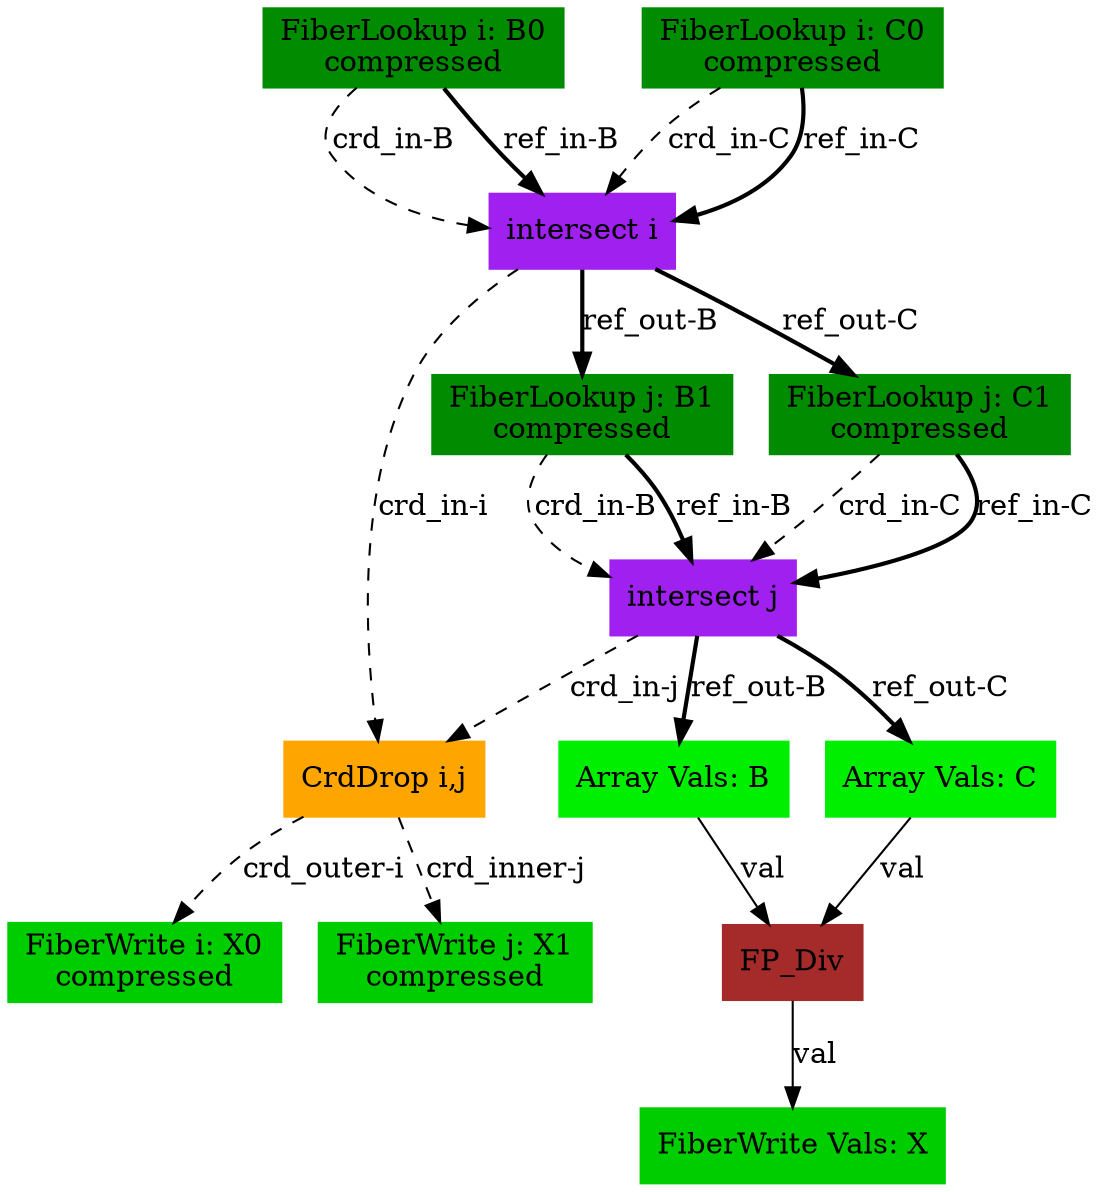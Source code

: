 digraph SAM {
    comment="X=ss01,B=ss01,C=ss01"
    11 [comment="type=fiberlookup,index=i,tensor=B,mode=0,format=compressed,src=true,root=true" label="FiberLookup i: B0\ncompressed" color=green4 shape=box style=filled type="fiberlookup" index="i" tensor="B" mode="0" format="compressed" src="true" root="true"]
    10 [comment="type=intersect,index=i" label="intersect i" color=purple shape=box style=filled type="intersect" index="i"]
    6 [comment="type=crddrop,outer=i,inner=j" label="CrdDrop i,j" color=orange shape=box style=filled type="crddrop" outer="i" inner="j"]
    2 [comment="type=fiberwrite,index=i,tensor=X,mode=0,format=compressed,segsize=2,crdsize=B0_dim,sink=true" label="FiberWrite i: X0\ncompressed" color=green3 shape=box style=filled type="fiberwrite" index="i" tensor="X" mode="0" format="compressed" segsize="2" crdsize="B0_dim" sink="true"]
    1 [comment="type=fiberwrite,index=j,tensor=X,mode=1,format=compressed,segsize=B0_dim+1,crdsize=B0_dim*B1_dim,sink=true" label="FiberWrite j: X1\ncompressed" color=green3 shape=box style=filled type="fiberwrite" index="j" tensor="X" mode="1" format="compressed" segsize="B0_dim+1" crdsize="B0_dim*B1_dim" sink="true"]
    8 [comment="type=fiberlookup,index=j,tensor=B,mode=1,format=compressed,src=true,root=false" label="FiberLookup j: B1\ncompressed" color=green4 shape=box style=filled type="fiberlookup" index="j" tensor="B" mode="1" format="compressed" src="true" root="false"]
    7 [comment="type=intersect,index=j" label="intersect j" color=purple shape=box style=filled type="intersect" index="j"]
    4 [comment="type=arrayvals,tensor=B" label="Array Vals: B" color=green2 shape=box style=filled type="arrayvals" tensor="B"]
    3 [comment="type=fp_div" label="FP_Div" color=brown shape=box style=filled type="fp_div"]
    0 [comment="type=fiberwrite,mode=vals,tensor=X,size=1*B0_dim*B1_dim,sink=true" label="FiberWrite Vals: X" color=green3 shape=box style=filled type="fiberwrite" tensor="X" mode="vals" size="1*B0_dim*B1_dim" sink="true"]
    5 [comment="type=arrayvals,tensor=C" label="Array Vals: C" color=green2 shape=box style=filled type="arrayvals" tensor="C"]
    9 [comment="type=fiberlookup,index=j,tensor=C,mode=1,format=compressed,src=true,root=false" label="FiberLookup j: C1\ncompressed" color=green4 shape=box style=filled type="fiberlookup" index="j" tensor="C" mode="1" format="compressed" src="true" root="false"]
    12 [comment="type=fiberlookup,index=i,tensor=C,mode=0,format=compressed,src=true,root=true" label="FiberLookup i: C0\ncompressed" color=green4 shape=box style=filled type="fiberlookup" index="i" tensor="C" mode="0" format="compressed" src="true" root="true"]
    11 -> 10 [label="crd_in-B" style=dashed type="crd" comment="in-B"]
    10 -> 6 [label="crd_in-i" style=dashed type="crd" comment="in-i"]
    6 -> 2 [label="crd_outer-i" style=dashed type="crd" comment="outer-i"]
    6 -> 1 [label="crd_inner-j" style=dashed type="crd" comment="inner-j"]
    10 -> 8 [label="ref_out-B" style=bold type="ref" comment="out-B"]
    8 -> 7 [label="crd_in-B" style=dashed type="crd" comment="in-B"]
    7 -> 6 [label="crd_in-j" style=dashed type="crd" comment="in-j"]
    7 -> 4 [label="ref_out-B" style=bold type="ref" comment="out-B"]
    4 -> 3 [label="val" type="val"]
    3 -> 0 [label="val" type="val"]
    7 -> 5 [label="ref_out-C" style=bold type="ref" comment="out-C"]
    5 -> 3 [label="val" type="val"]
    8 -> 7 [label="ref_in-B" style=bold type="ref" comment="in-B"]
    10 -> 9 [label="ref_out-C" style=bold type="ref" comment="out-C"]
    9 -> 7 [label="crd_in-C" style=dashed type="crd" comment="in-C"]
    9 -> 7 [label="ref_in-C" style=bold type="ref" comment="in-C"]
    11 -> 10 [label="ref_in-B" style=bold type="ref" comment="in-B"]
    12 -> 10 [label="crd_in-C" style=dashed type="crd" comment="in-C"]
    12 -> 10 [label="ref_in-C" style=bold type="ref" comment="in-C"]
}
